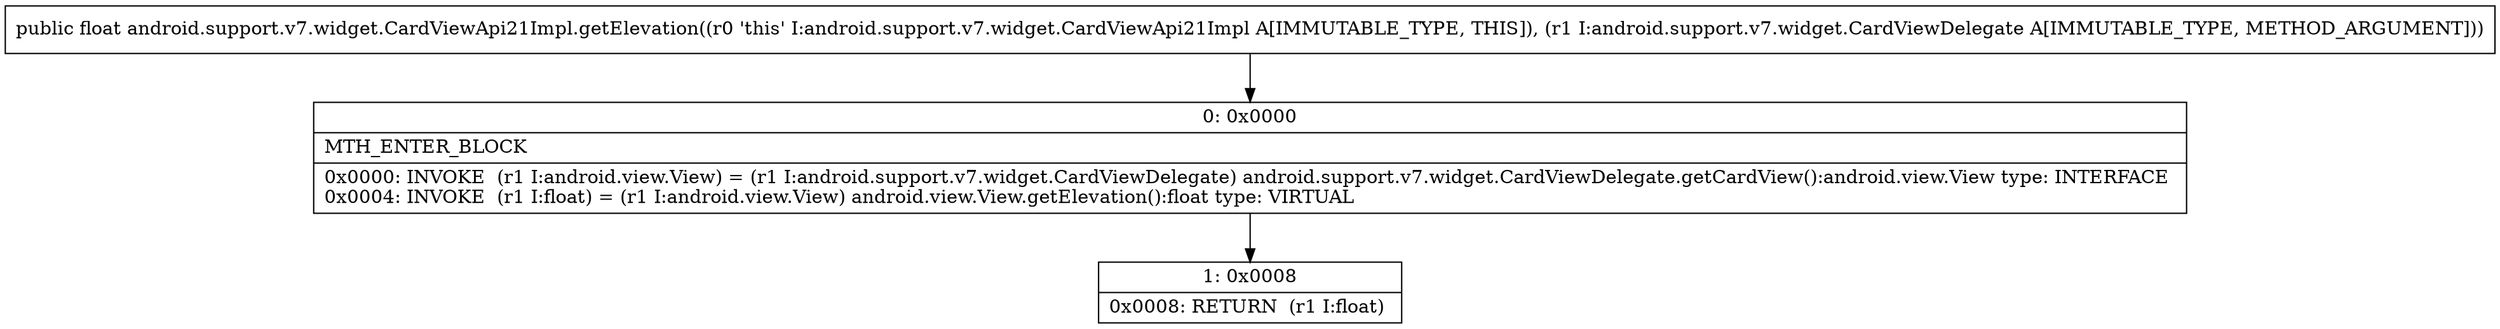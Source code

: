 digraph "CFG forandroid.support.v7.widget.CardViewApi21Impl.getElevation(Landroid\/support\/v7\/widget\/CardViewDelegate;)F" {
Node_0 [shape=record,label="{0\:\ 0x0000|MTH_ENTER_BLOCK\l|0x0000: INVOKE  (r1 I:android.view.View) = (r1 I:android.support.v7.widget.CardViewDelegate) android.support.v7.widget.CardViewDelegate.getCardView():android.view.View type: INTERFACE \l0x0004: INVOKE  (r1 I:float) = (r1 I:android.view.View) android.view.View.getElevation():float type: VIRTUAL \l}"];
Node_1 [shape=record,label="{1\:\ 0x0008|0x0008: RETURN  (r1 I:float) \l}"];
MethodNode[shape=record,label="{public float android.support.v7.widget.CardViewApi21Impl.getElevation((r0 'this' I:android.support.v7.widget.CardViewApi21Impl A[IMMUTABLE_TYPE, THIS]), (r1 I:android.support.v7.widget.CardViewDelegate A[IMMUTABLE_TYPE, METHOD_ARGUMENT])) }"];
MethodNode -> Node_0;
Node_0 -> Node_1;
}

